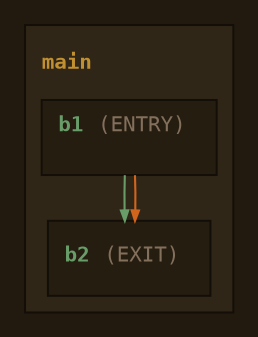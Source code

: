 digraph {
    graph [ranksep=.3 nodesep=.1 fontsize=10 fgcolor="#B48E56" bgcolor="#221A0F" fontname="Monospace" rankdir=TB]
    node  [fontsize=10 fontname="Monospace" color="#130F08" fillcolor="#261D11" shape=box style=filled]
    edge  [arrowsize=.5]

    subgraph "cluster_main" {
        color="#130F08" fillcolor="#302617" style="filled"
        labeljust="l" label=<<br/><b><font color="#C19030">main </font></b>>

        "b1_main" [label=<<font color="#B48E56"><b><font color="#689d6a">b1 </font></b><font color="#83705C">(ENTRY) </font><br align="left"/><br align="left"/></font>>]
        "b1_main" -> "b2_main" [color="#689d6a"]

        "b2_main" [label=<<font color="#B48E56"><b><font color="#689d6a">b2 </font></b><font color="#83705C">(EXIT) </font></font>>]
        "b1_main" -> "b2_main" [color="#D2651D"]
    }
}
